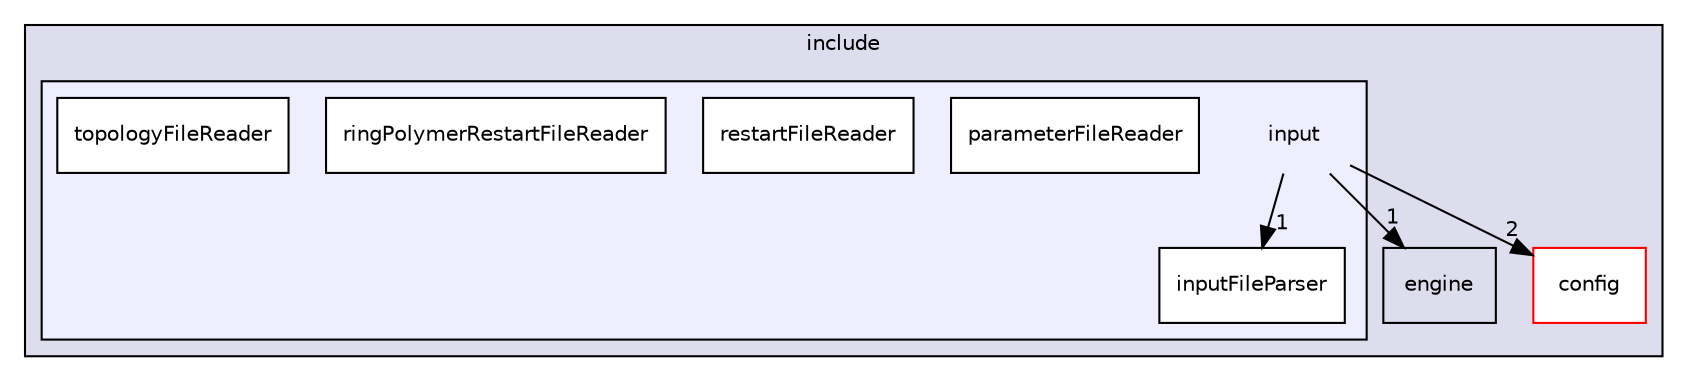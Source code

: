 digraph "/home/runner/work/pimd_qmcf/pimd_qmcf/include/input" {
  compound=true
  node [ fontsize="10", fontname="Helvetica"];
  edge [ labelfontsize="10", labelfontname="Helvetica"];
  subgraph clusterdir_d44c64559bbebec7f509842c48db8b23 {
    graph [ bgcolor="#ddddee", pencolor="black", label="include" fontname="Helvetica", fontsize="10", URL="dir_d44c64559bbebec7f509842c48db8b23.html"]
  dir_a7f531b1c37460085cedd304cb8df01d [shape=box label="engine" URL="dir_a7f531b1c37460085cedd304cb8df01d.html"];
  dir_ea664ba48352c10e82f679d554c07e1e [shape=box label="config" fillcolor="white" style="filled" color="red" URL="dir_ea664ba48352c10e82f679d554c07e1e.html"];
  subgraph clusterdir_9f5c276ab9fb4f37ad248a8f0e5ee4a1 {
    graph [ bgcolor="#eeeeff", pencolor="black", label="" URL="dir_9f5c276ab9fb4f37ad248a8f0e5ee4a1.html"];
    dir_9f5c276ab9fb4f37ad248a8f0e5ee4a1 [shape=plaintext label="input"];
  dir_a41a0f05d0b6283fed3736f91a4bcc08 [shape=box label="inputFileParser" fillcolor="white" style="filled" URL="dir_a41a0f05d0b6283fed3736f91a4bcc08.html"];
  dir_79e0a21e8e84e9e5234b6e6d900e19f6 [shape=box label="parameterFileReader" fillcolor="white" style="filled" URL="dir_79e0a21e8e84e9e5234b6e6d900e19f6.html"];
  dir_e87069703ef746e21c029754d955936d [shape=box label="restartFileReader" fillcolor="white" style="filled" URL="dir_e87069703ef746e21c029754d955936d.html"];
  dir_f6d822296c2d07f94e36bcc2076883e5 [shape=box label="ringPolymerRestartFileReader" fillcolor="white" style="filled" URL="dir_f6d822296c2d07f94e36bcc2076883e5.html"];
  dir_b44debc6456e13b986aaab8aa2a2da48 [shape=box label="topologyFileReader" fillcolor="white" style="filled" URL="dir_b44debc6456e13b986aaab8aa2a2da48.html"];
  }
  }
  dir_9f5c276ab9fb4f37ad248a8f0e5ee4a1->dir_a41a0f05d0b6283fed3736f91a4bcc08 [headlabel="1", labeldistance=1.5 headhref="dir_000012_000013.html"];
  dir_9f5c276ab9fb4f37ad248a8f0e5ee4a1->dir_a7f531b1c37460085cedd304cb8df01d [headlabel="1", labeldistance=1.5 headhref="dir_000012_000009.html"];
  dir_9f5c276ab9fb4f37ad248a8f0e5ee4a1->dir_ea664ba48352c10e82f679d554c07e1e [headlabel="2", labeldistance=1.5 headhref="dir_000012_000005.html"];
}
